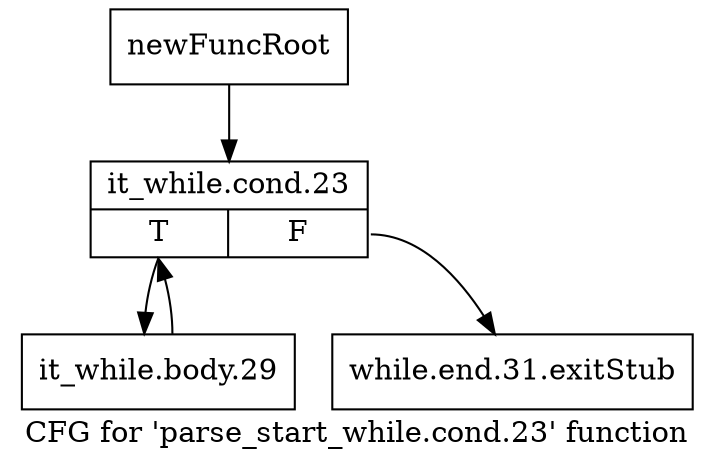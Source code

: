 digraph "CFG for 'parse_start_while.cond.23' function" {
	label="CFG for 'parse_start_while.cond.23' function";

	Node0x59a0150 [shape=record,label="{newFuncRoot}"];
	Node0x59a0150 -> Node0x59a01f0;
	Node0x59a01a0 [shape=record,label="{while.end.31.exitStub}"];
	Node0x59a01f0 [shape=record,label="{it_while.cond.23|{<s0>T|<s1>F}}"];
	Node0x59a01f0:s0 -> Node0x59a0240;
	Node0x59a01f0:s1 -> Node0x59a01a0;
	Node0x59a0240 [shape=record,label="{it_while.body.29}"];
	Node0x59a0240 -> Node0x59a01f0;
}
